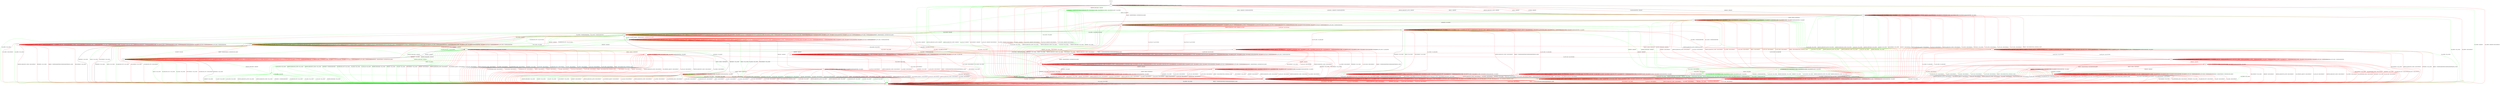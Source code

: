 digraph "" {
	graph ["Incoming time"=0.07241106033325195,
		"Outgoing time"=0.1316516399383545,
		Output="{'States': 36, 'Transitions': 837, 'Filename': '../results/ssh/OpenSSH-DropBear-yices-5.dot'}",
		Reference="{'States': 32, 'Transitions': 683, 'Filename': '../subjects/ssh/OpenSSH.dot'}",
		Solver=yices,
		Updated="{'States': 18, 'Transitions': 222, 'Filename': '../subjects/ssh/DropBear.dot'}",
		"f-measure"=0.15027624309392265,
		precision=0.3063063063063063,
		recall=0.09956076134699854
	];
	a -> a	[key=0,
		label="CH_CLOSE / CH_NONE"];
	a -> a	[key=1,
		label="CH_REQUEST_PTY / CH_NONE"];
	a -> a	[key=2,
		label="CH_EOF / CH_NONE"];
	a -> a	[key=3,
		label="CH_DATA / CH_NONE"];
	a -> a	[key=4,
		color=green,
		label="KEX30 / UNIMPLEMENTED"];
	a -> a	[key=5,
		color=red,
		label="CH_WINDOW_ADJUST / CH_NONE"];
	a -> a	[key=6,
		color=red,
		label="DEBUG / NO_RESP"];
	a -> a	[key=7,
		color=red,
		label="CH_EXTENDED_DATA / CH_NONE"];
	a -> a	[key=8,
		color=red,
		label="IGNORE / NO_RESP"];
	a -> a	[key=9,
		color=red,
		label="UNIMPLEMENTED / NO_RESP"];
	a -> h	[key=0,
		label="NEWKEYS / NO_RESP"];
	a -> j	[key=0,
		color=green,
		label="UA_PK_NOK / NO_CONN"];
	a -> j	[key=1,
		color=green,
		label="SERVICE_REQUEST_AUTH / NO_CONN"];
	a -> j	[key=2,
		color=green,
		label="SERVICE_REQUEST_CONN / NO_CONN"];
	a -> j	[key=3,
		color=green,
		label="UA_PK_OK / NO_CONN"];
	a -> j	[key=4,
		color=green,
		label="KEXINIT_PROCEED / NO_CONN"];
	a -> j	[key=5,
		color=green,
		label="KEXINIT / NO_CONN"];
	a -> j	[key=6,
		color=red,
		label="DISCONNECT / NO_CONN"];
	a -> j	[key=7,
		color=red,
		label="KEXINIT / DISCONNECT"];
	a -> j	[key=8,
		color=red,
		label="SERVICE_REQUEST_AUTH / DISCONNECT"];
	a -> j	[key=9,
		color=red,
		label="UA_PK_OK / DISCONNECT"];
	a -> j	[key=10,
		color=red,
		label="SERVICE_REQUEST_CONN / DISCONNECT"];
	a -> j	[key=11,
		color=red,
		label="UA_NONE / DISCONNECT"];
	a -> j	[key=12,
		color=red,
		label="UA_PK_NOK / DISCONNECT"];
	a -> j	[key=13,
		color=red,
		label="KEX30 / DISCONNECT"];
	a -> j	[key=14,
		color=red,
		label="UA_PW_OK / DISCONNECT"];
	a -> j	[key=15,
		color=red,
		label="UA_PW_NOK / DISCONNECT"];
	a -> j	[key=16,
		color=red,
		label="REKEY / DISCONNECT|NO_CONN|NO_CONN"];
	a -> l	[key=0,
		color=green,
		label="CH_OPEN / NO_CONN"];
	a -> l	[key=1,
		color=red,
		label="CH_OPEN / DISCONNECT"];
	b -> b	[key=0,
		label="CH_OPEN / CH_MAX"];
	b -> b	[key=1,
		label="CH_EOF / NO_RESP"];
	b -> b	[key=2,
		color=green,
		label="UA_PK_NOK / NO_RESP"];
	b -> b	[key=3,
		color=green,
		label="SERVICE_REQUEST_AUTH / SERVICE_ACCEPT"];
	b -> b	[key=4,
		color=green,
		label="SERVICE_REQUEST_CONN / SERVICE_ACCEPT"];
	b -> b	[key=5,
		color=green,
		label="UA_PK_OK / NO_RESP"];
	b -> b	[key=6,
		color=red,
		label="SERVICE_REQUEST_AUTH / UNIMPLEMENTED"];
	b -> b	[key=7,
		color=red,
		label="CH_WINDOW_ADJUST / NO_RESP"];
	b -> b	[key=8,
		color=red,
		label="DEBUG / NO_RESP"];
	b -> b	[key=9,
		color=red,
		label="UA_PK_OK / UNIMPLEMENTED"];
	b -> b	[key=10,
		color=red,
		label="SERVICE_REQUEST_CONN / UNIMPLEMENTED"];
	b -> b	[key=11,
		color=red,
		label="UA_NONE / UNIMPLEMENTED"];
	b -> b	[key=12,
		color=red,
		label="CH_EXTENDED_DATA / NO_RESP"];
	b -> b	[key=13,
		color=red,
		label="UA_PK_NOK / UNIMPLEMENTED"];
	b -> b	[key=14,
		color=red,
		label="KEX30 / UNIMPLEMENTED"];
	b -> b	[key=15,
		color=red,
		label="IGNORE / NO_RESP"];
	b -> b	[key=16,
		color=red,
		label="CH_DATA / NO_RESP"];
	b -> b	[key=17,
		color=red,
		label="UNIMPLEMENTED / NO_RESP"];
	b -> b	[key=18,
		color=red,
		label="UA_PW_OK / UNIMPLEMENTED"];
	b -> b	[key=19,
		color=red,
		label="UA_PW_NOK / UNIMPLEMENTED"];
	b -> e	[key=0,
		color=green,
		label="KEXINIT / KEXINIT"];
	b -> f	[key=0,
		color=red,
		label="CH_REQUEST_PTY / CH_SUCCESS"];
	b -> g	[key=0,
		color=green,
		label="CH_REQUEST_PTY / CH_SUCCESS"];
	b -> i	[key=0,
		color=green,
		label="CH_CLOSE / NO_RESP"];
	b -> l	[key=0,
		label="NEWKEYS / NO_CONN"];
	b -> l	[key=1,
		color=green,
		label="KEX30 / NO_CONN"];
	b -> l	[key=2,
		color=green,
		label="CH_DATA / NO_CONN"];
	b -> l	[key=3,
		color=red,
		label="DISCONNECT / NO_CONN"];
	b -> n	[key=0,
		color=red,
		label="REKEY / KEXINIT|KEX31+NEWKEYS|NO_RESP"];
	r	[color=green];
	b -> r	[key=0,
		color=green,
		label="KEXINIT_PROCEED / KEXINIT"];
	t	[color=red];
	b -> t	[key=0,
		color=red,
		label="CH_CLOSE / CH_CLOSE"];
	ff	[color=red];
	b -> ff	[key=0,
		color=red,
		label="KEXINIT / KEXINIT"];
	c -> c	[key=0,
		label="CH_CLOSE / CH_NONE"];
	c -> c	[key=1,
		label="CH_REQUEST_PTY / CH_NONE"];
	c -> c	[key=2,
		label="CH_EOF / CH_NONE"];
	c -> c	[key=3,
		label="CH_DATA / CH_NONE"];
	c -> c	[key=4,
		color=red,
		label="CH_WINDOW_ADJUST / CH_NONE"];
	c -> c	[key=5,
		color=red,
		label="CH_EXTENDED_DATA / CH_NONE"];
	c -> d	[key=0,
		label="KEXINIT / KEXINIT"];
	c -> d	[key=1,
		color=green,
		label="KEX30 / KEXINIT+UNIMPLEMENTED"];
	c -> d	[key=2,
		color=green,
		label="NEWKEYS / KEXINIT+UNIMPLEMENTED"];
	c -> d	[key=3,
		color=red,
		label="SERVICE_REQUEST_AUTH / KEXINIT"];
	c -> d	[key=4,
		color=red,
		label="DEBUG / KEXINIT"];
	c -> d	[key=5,
		color=red,
		label="SERVICE_REQUEST_CONN / KEXINIT"];
	c -> d	[key=6,
		color=red,
		label="KEX30 / KEXINIT"];
	c -> d	[key=7,
		color=red,
		label="IGNORE / KEXINIT"];
	c -> d	[key=8,
		color=red,
		label="UNIMPLEMENTED / KEXINIT"];
	c -> h	[key=0,
		color=red,
		label="REKEY / KEXINIT|KEX31+NEWKEYS|NO_RESP"];
	c -> j	[key=0,
		color=green,
		label="UA_PK_NOK / KEXINIT"];
	c -> j	[key=1,
		color=green,
		label="SERVICE_REQUEST_AUTH / KEXINIT"];
	c -> j	[key=2,
		color=green,
		label="SERVICE_REQUEST_CONN / KEXINIT"];
	c -> j	[key=3,
		color=green,
		label="UA_PK_OK / KEXINIT"];
	c -> j	[key=4,
		color=red,
		label="DISCONNECT / KEXINIT"];
	c -> j	[key=5,
		color=red,
		label="UA_PK_OK / KEXINIT+DISCONNECT"];
	c -> j	[key=6,
		color=red,
		label="UA_NONE / KEXINIT+DISCONNECT"];
	c -> j	[key=7,
		color=red,
		label="NEWKEYS / KEXINIT"];
	c -> j	[key=8,
		color=red,
		label="UA_PK_NOK / KEXINIT+DISCONNECT"];
	c -> j	[key=9,
		color=red,
		label="UA_PW_OK / KEXINIT+DISCONNECT"];
	c -> j	[key=10,
		color=red,
		label="UA_PW_NOK / KEXINIT+DISCONNECT"];
	c -> l	[key=0,
		color=green,
		label="CH_OPEN / KEXINIT"];
	c -> l	[key=1,
		color=red,
		label="CH_OPEN / KEXINIT+DISCONNECT"];
	o	[color=green];
	c -> o	[key=0,
		color=green,
		label="KEXINIT_PROCEED / KEXINIT"];
	d -> a	[key=0,
		label="KEX30 / KEX31+NEWKEYS"];
	d -> d	[key=0,
		label="CH_CLOSE / CH_NONE"];
	d -> d	[key=1,
		label="CH_REQUEST_PTY / CH_NONE"];
	d -> d	[key=2,
		label="CH_EOF / CH_NONE"];
	d -> d	[key=3,
		label="CH_DATA / CH_NONE"];
	d -> d	[key=4,
		color=green,
		label="NEWKEYS / UNIMPLEMENTED"];
	d -> d	[key=5,
		color=red,
		label="CH_WINDOW_ADJUST / CH_NONE"];
	d -> d	[key=6,
		color=red,
		label="DEBUG / NO_RESP"];
	d -> d	[key=7,
		color=red,
		label="CH_EXTENDED_DATA / CH_NONE"];
	d -> d	[key=8,
		color=red,
		label="IGNORE / NO_RESP"];
	d -> d	[key=9,
		color=red,
		label="UNIMPLEMENTED / NO_RESP"];
	d -> j	[key=0,
		color=green,
		label="UA_PK_NOK / NO_CONN"];
	d -> j	[key=1,
		color=green,
		label="SERVICE_REQUEST_AUTH / NO_CONN"];
	d -> j	[key=2,
		color=green,
		label="SERVICE_REQUEST_CONN / NO_CONN"];
	d -> j	[key=3,
		color=green,
		label="UA_PK_OK / NO_CONN"];
	d -> j	[key=4,
		color=green,
		label="KEXINIT_PROCEED / NO_CONN"];
	d -> j	[key=5,
		color=green,
		label="KEXINIT / NO_CONN"];
	d -> j	[key=6,
		color=red,
		label="DISCONNECT / NO_CONN"];
	d -> j	[key=7,
		color=red,
		label="KEXINIT / DISCONNECT"];
	d -> j	[key=8,
		color=red,
		label="SERVICE_REQUEST_AUTH / DISCONNECT"];
	d -> j	[key=9,
		color=red,
		label="UA_PK_OK / DISCONNECT"];
	d -> j	[key=10,
		color=red,
		label="SERVICE_REQUEST_CONN / DISCONNECT"];
	d -> j	[key=11,
		color=red,
		label="UA_NONE / DISCONNECT"];
	d -> j	[key=12,
		color=red,
		label="NEWKEYS / NO_CONN"];
	d -> j	[key=13,
		color=red,
		label="UA_PK_NOK / DISCONNECT"];
	d -> j	[key=14,
		color=red,
		label="UA_PW_OK / DISCONNECT"];
	d -> j	[key=15,
		color=red,
		label="UA_PW_NOK / DISCONNECT"];
	d -> j	[key=16,
		color=red,
		label="REKEY / DISCONNECT|NO_CONN|NO_CONN"];
	d -> l	[key=0,
		color=green,
		label="CH_OPEN / NO_CONN"];
	d -> l	[key=1,
		color=red,
		label="CH_OPEN / DISCONNECT"];
	e -> e	[key=0,
		label="CH_OPEN / CH_MAX"];
	e -> e	[key=1,
		color=red,
		label="DEBUG / NO_RESP"];
	e -> e	[key=2,
		color=red,
		label="IGNORE / NO_RESP"];
	e -> e	[key=3,
		color=red,
		label="UNIMPLEMENTED / NO_RESP"];
	e -> j	[key=0,
		color=green,
		label="CH_CLOSE / NO_CONN"];
	e -> j	[key=1,
		color=red,
		label="CH_CLOSE / DISCONNECT"];
	e -> k	[key=0,
		color=green,
		label="KEX30 / KEX31+NEWKEYS"];
	e -> l	[key=0,
		color=green,
		label="UA_PK_NOK / NO_CONN"];
	e -> l	[key=1,
		color=green,
		label="SERVICE_REQUEST_AUTH / NO_CONN"];
	e -> l	[key=2,
		color=green,
		label="SERVICE_REQUEST_CONN / NO_CONN"];
	e -> l	[key=3,
		color=green,
		label="NEWKEYS / UNIMPLEMENTED"];
	e -> l	[key=4,
		color=green,
		label="CH_REQUEST_PTY / NO_CONN"];
	e -> l	[key=5,
		color=green,
		label="CH_DATA / NO_CONN"];
	e -> l	[key=6,
		color=green,
		label="UA_PK_OK / NO_CONN"];
	e -> l	[key=7,
		color=green,
		label="KEXINIT_PROCEED / NO_CONN"];
	e -> l	[key=8,
		color=green,
		label="KEXINIT / NO_CONN"];
	e -> l	[key=9,
		color=green,
		label="CH_EOF / NO_CONN"];
	e -> l	[key=10,
		color=red,
		label="DISCONNECT / NO_CONN"];
	e -> l	[key=11,
		color=red,
		label="KEXINIT / DISCONNECT"];
	e -> l	[key=12,
		color=red,
		label="SERVICE_REQUEST_AUTH / DISCONNECT"];
	e -> l	[key=13,
		color=red,
		label="CH_WINDOW_ADJUST / DISCONNECT"];
	e -> l	[key=14,
		color=red,
		label="UA_PK_OK / DISCONNECT"];
	e -> l	[key=15,
		color=red,
		label="SERVICE_REQUEST_CONN / DISCONNECT"];
	e -> l	[key=16,
		color=red,
		label="UA_NONE / DISCONNECT"];
	e -> l	[key=17,
		color=red,
		label="CH_EXTENDED_DATA / DISCONNECT"];
	e -> l	[key=18,
		color=red,
		label="NEWKEYS / NO_CONN"];
	e -> l	[key=19,
		color=red,
		label="UA_PK_NOK / DISCONNECT"];
	e -> l	[key=20,
		color=red,
		label="CH_REQUEST_PTY / DISCONNECT"];
	e -> l	[key=21,
		color=red,
		label="CH_EOF / DISCONNECT"];
	e -> l	[key=22,
		color=red,
		label="CH_DATA / DISCONNECT"];
	e -> l	[key=23,
		color=red,
		label="UA_PW_OK / DISCONNECT"];
	e -> l	[key=24,
		color=red,
		label="UA_PW_NOK / DISCONNECT"];
	e -> l	[key=25,
		color=red,
		label="REKEY / DISCONNECT|NO_CONN|NO_CONN"];
	jj	[color=red];
	e -> jj	[key=0,
		color=red,
		label="KEX30 / KEX31+NEWKEYS"];
	f -> e	[key=0,
		label="KEXINIT / KEXINIT"];
	f -> f	[key=0,
		label="CH_OPEN / CH_MAX"];
	f -> f	[key=1,
		label="CH_DATA / NO_RESP"];
	f -> f	[key=2,
		color=green,
		label="UA_PK_NOK / NO_RESP"];
	f -> f	[key=3,
		color=green,
		label="SERVICE_REQUEST_AUTH / SERVICE_ACCEPT"];
	f -> f	[key=4,
		color=green,
		label="SERVICE_REQUEST_CONN / SERVICE_ACCEPT"];
	f -> f	[key=5,
		color=green,
		label="UA_PK_OK / NO_RESP"];
	f -> f	[key=6,
		color=red,
		label="SERVICE_REQUEST_AUTH / UNIMPLEMENTED"];
	f -> f	[key=7,
		color=red,
		label="CH_WINDOW_ADJUST / NO_RESP"];
	f -> f	[key=8,
		color=red,
		label="DEBUG / NO_RESP"];
	f -> f	[key=9,
		color=red,
		label="UA_PK_OK / UNIMPLEMENTED"];
	f -> f	[key=10,
		color=red,
		label="SERVICE_REQUEST_CONN / UNIMPLEMENTED"];
	f -> f	[key=11,
		color=red,
		label="UA_NONE / UNIMPLEMENTED"];
	f -> f	[key=12,
		color=red,
		label="CH_EXTENDED_DATA / NO_RESP"];
	f -> f	[key=13,
		color=red,
		label="UA_PK_NOK / UNIMPLEMENTED"];
	f -> f	[key=14,
		color=red,
		label="KEX30 / UNIMPLEMENTED"];
	f -> f	[key=15,
		color=red,
		label="IGNORE / NO_RESP"];
	f -> f	[key=16,
		color=red,
		label="CH_EOF / NO_RESP"];
	f -> f	[key=17,
		color=red,
		label="UNIMPLEMENTED / NO_RESP"];
	f -> f	[key=18,
		color=red,
		label="UA_PW_OK / UNIMPLEMENTED"];
	f -> f	[key=19,
		color=red,
		label="UA_PW_NOK / UNIMPLEMENTED"];
	f -> g	[key=0,
		color=green,
		label="CH_EOF / CH_EOF"];
	f -> g	[key=1,
		color=red,
		label="REKEY / KEXINIT|KEX31+NEWKEYS|NO_RESP"];
	f -> i	[key=0,
		color=green,
		label="CH_CLOSE / CH_EOF"];
	f -> l	[key=0,
		label="NEWKEYS / NO_CONN"];
	f -> l	[key=1,
		color=green,
		label="KEX30 / NO_CONN"];
	f -> l	[key=2,
		color=green,
		label="CH_REQUEST_PTY / NO_CONN"];
	f -> l	[key=3,
		color=red,
		label="DISCONNECT / NO_CONN"];
	f -> l	[key=4,
		color=red,
		label="CH_REQUEST_PTY / DISCONNECT"];
	f -> r	[key=0,
		color=green,
		label="KEXINIT_PROCEED / KEXINIT"];
	f -> t	[key=0,
		color=red,
		label="CH_CLOSE / CH_CLOSE"];
	g -> e	[key=0,
		label="KEXINIT / KEXINIT"];
	g -> g	[key=0,
		label="CH_OPEN / CH_MAX"];
	g -> g	[key=1,
		label="CH_EOF / NO_RESP"];
	g -> g	[key=2,
		color=green,
		label="UA_PK_NOK / NO_RESP"];
	g -> g	[key=3,
		color=green,
		label="SERVICE_REQUEST_AUTH / SERVICE_ACCEPT"];
	g -> g	[key=4,
		color=green,
		label="SERVICE_REQUEST_CONN / SERVICE_ACCEPT"];
	g -> g	[key=5,
		color=green,
		label="UA_PK_OK / NO_RESP"];
	g -> g	[key=6,
		color=red,
		label="SERVICE_REQUEST_AUTH / NO_RESP"];
	g -> g	[key=7,
		color=red,
		label="CH_WINDOW_ADJUST / NO_RESP"];
	g -> g	[key=8,
		color=red,
		label="DEBUG / NO_RESP"];
	g -> g	[key=9,
		color=red,
		label="UA_PK_OK / UNIMPLEMENTED"];
	g -> g	[key=10,
		color=red,
		label="SERVICE_REQUEST_CONN / NO_RESP"];
	g -> g	[key=11,
		color=red,
		label="UA_NONE / UNIMPLEMENTED"];
	g -> g	[key=12,
		color=red,
		label="CH_EXTENDED_DATA / NO_RESP"];
	g -> g	[key=13,
		color=red,
		label="UA_PK_NOK / UNIMPLEMENTED"];
	g -> g	[key=14,
		color=red,
		label="KEX30 / NO_RESP"];
	g -> g	[key=15,
		color=red,
		label="IGNORE / NO_RESP"];
	g -> g	[key=16,
		color=red,
		label="CH_DATA / NO_RESP"];
	g -> g	[key=17,
		color=red,
		label="UNIMPLEMENTED / NO_RESP"];
	g -> g	[key=18,
		color=red,
		label="UA_PW_OK / UNIMPLEMENTED"];
	g -> g	[key=19,
		color=red,
		label="UA_PW_NOK / UNIMPLEMENTED"];
	g -> g	[key=20,
		color=red,
		label="REKEY / KEXINIT|KEX31+NEWKEYS|NO_RESP"];
	g -> i	[key=0,
		color=green,
		label="CH_CLOSE / NO_RESP"];
	g -> l	[key=0,
		label="NEWKEYS / NO_CONN"];
	g -> l	[key=1,
		color=green,
		label="KEX30 / NO_CONN"];
	g -> l	[key=2,
		color=green,
		label="CH_REQUEST_PTY / NO_CONN"];
	g -> l	[key=3,
		color=green,
		label="CH_DATA / NO_CONN"];
	g -> l	[key=4,
		color=red,
		label="DISCONNECT / NO_CONN"];
	g -> l	[key=5,
		color=red,
		label="CH_REQUEST_PTY / DISCONNECT"];
	g -> r	[key=0,
		color=green,
		label="KEXINIT_PROCEED / KEXINIT"];
	z	[color=red];
	g -> z	[key=0,
		color=red,
		label="CH_CLOSE / CH_CLOSE"];
	h -> h	[key=0,
		label="CH_CLOSE / CH_NONE"];
	h -> h	[key=1,
		label="CH_REQUEST_PTY / CH_NONE"];
	h -> h	[key=2,
		label="CH_EOF / CH_NONE"];
	h -> h	[key=3,
		label="CH_DATA / CH_NONE"];
	h -> h	[key=4,
		color=green,
		label="UA_PK_NOK / UA_FAILURE"];
	h -> h	[key=5,
		color=green,
		label="SERVICE_REQUEST_AUTH / SERVICE_ACCEPT"];
	h -> h	[key=6,
		color=red,
		label="KEXINIT / UNIMPLEMENTED"];
	h -> h	[key=7,
		color=red,
		label="CH_WINDOW_ADJUST / CH_NONE"];
	h -> h	[key=8,
		color=red,
		label="DEBUG / NO_RESP"];
	h -> h	[key=9,
		color=red,
		label="UA_PK_OK / UNIMPLEMENTED"];
	h -> h	[key=10,
		color=red,
		label="UA_NONE / UNIMPLEMENTED"];
	h -> h	[key=11,
		color=red,
		label="CH_EXTENDED_DATA / CH_NONE"];
	h -> h	[key=12,
		color=red,
		label="UA_PK_NOK / UNIMPLEMENTED"];
	h -> h	[key=13,
		color=red,
		label="KEX30 / UNIMPLEMENTED"];
	h -> h	[key=14,
		color=red,
		label="IGNORE / NO_RESP"];
	h -> h	[key=15,
		color=red,
		label="UNIMPLEMENTED / NO_RESP"];
	h -> h	[key=16,
		color=red,
		label="UA_PW_OK / UNIMPLEMENTED"];
	h -> h	[key=17,
		color=red,
		label="UA_PW_NOK / UNIMPLEMENTED"];
	h -> i	[key=0,
		color=green,
		label="UA_PK_OK / UA_SUCCESS"];
	h -> i	[key=1,
		color=red,
		label="SERVICE_REQUEST_AUTH / SERVICE_ACCEPT"];
	h -> j	[key=0,
		label="NEWKEYS / NO_CONN"];
	h -> j	[key=1,
		color=green,
		label="KEX30 / NO_CONN"];
	h -> j	[key=2,
		color=green,
		label="SERVICE_REQUEST_CONN / NO_CONN"];
	h -> j	[key=3,
		color=red,
		label="DISCONNECT / NO_CONN"];
	h -> j	[key=4,
		color=red,
		label="SERVICE_REQUEST_CONN / DISCONNECT"];
	h -> j	[key=5,
		color=red,
		label="REKEY / UNIMPLEMENTED|UNIMPLEMENTED|NO_CONN"];
	h -> l	[key=0,
		color=green,
		label="CH_OPEN / NO_CONN"];
	p	[color=green];
	h -> p	[key=0,
		color=green,
		label="KEXINIT_PROCEED / KEXINIT"];
	q	[color=green];
	h -> q	[key=0,
		color=green,
		label="KEXINIT / KEXINIT"];
	s	[color=red];
	h -> s	[key=0,
		color=red,
		label="CH_OPEN / UNIMPLEMENTED"];
	i -> i	[key=0,
		label="SERVICE_REQUEST_AUTH / SERVICE_ACCEPT"];
	i -> i	[key=1,
		label="CH_CLOSE / CH_NONE"];
	i -> i	[key=2,
		label="CH_REQUEST_PTY / CH_NONE"];
	i -> i	[key=3,
		label="CH_EOF / CH_NONE"];
	i -> i	[key=4,
		label="CH_DATA / CH_NONE"];
	i -> i	[key=5,
		color=green,
		label="UA_PK_NOK / NO_RESP"];
	i -> i	[key=6,
		color=green,
		label="SERVICE_REQUEST_CONN / SERVICE_ACCEPT"];
	i -> i	[key=7,
		color=green,
		label="UA_PK_OK / NO_RESP"];
	i -> i	[key=8,
		color=red,
		label="KEXINIT / UNIMPLEMENTED"];
	i -> i	[key=9,
		color=red,
		label="CH_WINDOW_ADJUST / CH_NONE"];
	i -> i	[key=10,
		color=red,
		label="DEBUG / NO_RESP"];
	i -> i	[key=11,
		color=red,
		label="CH_EXTENDED_DATA / CH_NONE"];
	i -> i	[key=12,
		color=red,
		label="KEX30 / UNIMPLEMENTED"];
	i -> i	[key=13,
		color=red,
		label="IGNORE / NO_RESP"];
	i -> i	[key=14,
		color=red,
		label="UNIMPLEMENTED / NO_RESP"];
	i -> j	[key=0,
		label="NEWKEYS / NO_CONN"];
	i -> j	[key=1,
		color=green,
		label="KEX30 / NO_CONN"];
	i -> j	[key=2,
		color=red,
		label="DISCONNECT / NO_CONN"];
	i -> j	[key=3,
		color=red,
		label="SERVICE_REQUEST_CONN / DISCONNECT"];
	i -> j	[key=4,
		color=red,
		label="REKEY / UNIMPLEMENTED|UNIMPLEMENTED|NO_CONN"];
	i -> n	[key=0,
		color=green,
		label="CH_OPEN / CH_OPEN_SUCCESS"];
	i -> p	[key=0,
		color=green,
		label="KEXINIT_PROCEED / KEXINIT"];
	i -> q	[key=0,
		color=green,
		label="KEXINIT / KEXINIT"];
	i -> t	[key=0,
		color=red,
		label="UA_PK_OK / UA_SUCCESS"];
	i -> t	[key=1,
		color=red,
		label="UA_PW_OK / UA_SUCCESS"];
	u	[color=red];
	i -> u	[key=0,
		color=red,
		label="UA_PW_NOK / UA_FAILURE"];
	v	[color=red];
	i -> v	[key=0,
		color=red,
		label="UA_NONE / UA_FAILURE"];
	w	[color=red];
	i -> w	[key=0,
		color=red,
		label="UA_PK_NOK / UA_FAILURE"];
	x	[color=red];
	i -> x	[key=0,
		color=red,
		label="CH_OPEN / UNIMPLEMENTED"];
	j -> j	[key=0,
		label="KEXINIT / NO_CONN"];
	j -> j	[key=1,
		label="SERVICE_REQUEST_AUTH / NO_CONN"];
	j -> j	[key=2,
		label="UA_PK_OK / NO_CONN"];
	j -> j	[key=3,
		label="SERVICE_REQUEST_CONN / NO_CONN"];
	j -> j	[key=4,
		label="NEWKEYS / NO_CONN"];
	j -> j	[key=5,
		label="UA_PK_NOK / NO_CONN"];
	j -> j	[key=6,
		label="CH_CLOSE / CH_NONE"];
	j -> j	[key=7,
		label="CH_REQUEST_PTY / CH_NONE"];
	j -> j	[key=8,
		label="KEX30 / NO_CONN"];
	j -> j	[key=9,
		label="CH_EOF / CH_NONE"];
	j -> j	[key=10,
		label="CH_DATA / CH_NONE"];
	j -> j	[key=11,
		color=green,
		label="KEXINIT_PROCEED / NO_CONN"];
	j -> j	[key=12,
		color=red,
		label="DISCONNECT / NO_CONN"];
	j -> j	[key=13,
		color=red,
		label="CH_WINDOW_ADJUST / CH_NONE"];
	j -> j	[key=14,
		color=red,
		label="DEBUG / NO_CONN"];
	j -> j	[key=15,
		color=red,
		label="UA_NONE / NO_CONN"];
	j -> j	[key=16,
		color=red,
		label="CH_EXTENDED_DATA / CH_NONE"];
	j -> j	[key=17,
		color=red,
		label="IGNORE / NO_CONN"];
	j -> j	[key=18,
		color=red,
		label="UNIMPLEMENTED / NO_CONN"];
	j -> j	[key=19,
		color=red,
		label="UA_PW_OK / NO_CONN"];
	j -> j	[key=20,
		color=red,
		label="UA_PW_NOK / NO_CONN"];
	j -> j	[key=21,
		color=red,
		label="REKEY / NO_CONN|NO_CONN|NO_CONN"];
	j -> l	[key=0,
		label="CH_OPEN / NO_CONN"];
	k -> j	[key=0,
		color=green,
		label="CH_CLOSE / NO_CONN"];
	k -> j	[key=1,
		color=red,
		label="CH_CLOSE / DISCONNECT"];
	k -> k	[key=0,
		label="CH_OPEN / CH_MAX"];
	k -> k	[key=1,
		color=green,
		label="KEX30 / UNIMPLEMENTED"];
	k -> k	[key=2,
		color=red,
		label="DEBUG / NO_RESP"];
	k -> k	[key=3,
		color=red,
		label="IGNORE / NO_RESP"];
	k -> k	[key=4,
		color=red,
		label="UNIMPLEMENTED / NO_RESP"];
	k -> l	[key=0,
		color=green,
		label="UA_PK_NOK / NO_CONN"];
	k -> l	[key=1,
		color=green,
		label="SERVICE_REQUEST_AUTH / NO_CONN"];
	k -> l	[key=2,
		color=green,
		label="SERVICE_REQUEST_CONN / NO_CONN"];
	k -> l	[key=3,
		color=green,
		label="CH_REQUEST_PTY / NO_CONN"];
	k -> l	[key=4,
		color=green,
		label="CH_DATA / NO_CONN"];
	k -> l	[key=5,
		color=green,
		label="UA_PK_OK / NO_CONN"];
	k -> l	[key=6,
		color=green,
		label="KEXINIT_PROCEED / NO_CONN"];
	k -> l	[key=7,
		color=green,
		label="KEXINIT / NO_CONN"];
	k -> l	[key=8,
		color=green,
		label="CH_EOF / NO_CONN"];
	k -> l	[key=9,
		color=red,
		label="DISCONNECT / NO_CONN"];
	k -> l	[key=10,
		color=red,
		label="KEXINIT / DISCONNECT"];
	k -> l	[key=11,
		color=red,
		label="SERVICE_REQUEST_AUTH / DISCONNECT"];
	k -> l	[key=12,
		color=red,
		label="CH_WINDOW_ADJUST / DISCONNECT"];
	k -> l	[key=13,
		color=red,
		label="UA_PK_OK / DISCONNECT"];
	k -> l	[key=14,
		color=red,
		label="SERVICE_REQUEST_CONN / DISCONNECT"];
	k -> l	[key=15,
		color=red,
		label="UA_NONE / DISCONNECT"];
	k -> l	[key=16,
		color=red,
		label="CH_EXTENDED_DATA / DISCONNECT"];
	k -> l	[key=17,
		color=red,
		label="UA_PK_NOK / DISCONNECT"];
	k -> l	[key=18,
		color=red,
		label="CH_REQUEST_PTY / DISCONNECT"];
	k -> l	[key=19,
		color=red,
		label="KEX30 / DISCONNECT"];
	k -> l	[key=20,
		color=red,
		label="CH_EOF / DISCONNECT"];
	k -> l	[key=21,
		color=red,
		label="CH_DATA / DISCONNECT"];
	k -> l	[key=22,
		color=red,
		label="UA_PW_OK / DISCONNECT"];
	k -> l	[key=23,
		color=red,
		label="UA_PW_NOK / DISCONNECT"];
	k -> l	[key=24,
		color=red,
		label="REKEY / DISCONNECT|NO_CONN|NO_CONN"];
	k -> n	[key=0,
		label="NEWKEYS / NO_RESP"];
	l -> j	[key=0,
		label="CH_CLOSE / NO_CONN"];
	l -> l	[key=0,
		label="KEXINIT / NO_CONN"];
	l -> l	[key=1,
		label="SERVICE_REQUEST_AUTH / NO_CONN"];
	l -> l	[key=2,
		label="UA_PK_OK / NO_CONN"];
	l -> l	[key=3,
		label="SERVICE_REQUEST_CONN / NO_CONN"];
	l -> l	[key=4,
		label="NEWKEYS / NO_CONN"];
	l -> l	[key=5,
		label="UA_PK_NOK / NO_CONN"];
	l -> l	[key=6,
		label="CH_OPEN / CH_MAX"];
	l -> l	[key=7,
		label="CH_REQUEST_PTY / NO_CONN"];
	l -> l	[key=8,
		label="KEX30 / NO_CONN"];
	l -> l	[key=9,
		label="CH_EOF / NO_CONN"];
	l -> l	[key=10,
		label="CH_DATA / NO_CONN"];
	l -> l	[key=11,
		color=green,
		label="KEXINIT_PROCEED / NO_CONN"];
	l -> l	[key=12,
		color=red,
		label="DISCONNECT / NO_CONN"];
	l -> l	[key=13,
		color=red,
		label="CH_WINDOW_ADJUST / NO_CONN"];
	l -> l	[key=14,
		color=red,
		label="DEBUG / NO_CONN"];
	l -> l	[key=15,
		color=red,
		label="UA_NONE / NO_CONN"];
	l -> l	[key=16,
		color=red,
		label="CH_EXTENDED_DATA / NO_CONN"];
	l -> l	[key=17,
		color=red,
		label="IGNORE / NO_CONN"];
	l -> l	[key=18,
		color=red,
		label="UNIMPLEMENTED / NO_CONN"];
	l -> l	[key=19,
		color=red,
		label="UA_PW_OK / NO_CONN"];
	l -> l	[key=20,
		color=red,
		label="UA_PW_NOK / NO_CONN"];
	l -> l	[key=21,
		color=red,
		label="REKEY / NO_CONN|NO_CONN|NO_CONN"];
	m -> c	[key=0];
	n -> b	[key=0,
		color=green,
		label="CH_EOF / CH_EOF"];
	n -> e	[key=0,
		color=green,
		label="KEXINIT / KEXINIT"];
	n -> f	[key=0,
		color=green,
		label="CH_REQUEST_PTY / CH_SUCCESS"];
	n -> g	[key=0,
		color=red,
		label="CH_REQUEST_PTY / CH_SUCCESS"];
	n -> i	[key=0,
		color=green,
		label="CH_CLOSE / CH_EOF"];
	n -> l	[key=0,
		label="NEWKEYS / NO_CONN"];
	n -> l	[key=1,
		color=green,
		label="KEX30 / NO_CONN"];
	n -> l	[key=2,
		color=red,
		label="DISCONNECT / NO_CONN"];
	n -> n	[key=0,
		label="CH_OPEN / CH_MAX"];
	n -> n	[key=1,
		label="CH_DATA / NO_RESP"];
	n -> n	[key=2,
		color=green,
		label="UA_PK_NOK / NO_RESP"];
	n -> n	[key=3,
		color=green,
		label="SERVICE_REQUEST_AUTH / SERVICE_ACCEPT"];
	n -> n	[key=4,
		color=green,
		label="SERVICE_REQUEST_CONN / SERVICE_ACCEPT"];
	n -> n	[key=5,
		color=green,
		label="UA_PK_OK / NO_RESP"];
	n -> n	[key=6,
		color=red,
		label="SERVICE_REQUEST_AUTH / NO_RESP"];
	n -> n	[key=7,
		color=red,
		label="CH_WINDOW_ADJUST / NO_RESP"];
	n -> n	[key=8,
		color=red,
		label="DEBUG / NO_RESP"];
	n -> n	[key=9,
		color=red,
		label="UA_PK_OK / UNIMPLEMENTED"];
	n -> n	[key=10,
		color=red,
		label="SERVICE_REQUEST_CONN / NO_RESP"];
	n -> n	[key=11,
		color=red,
		label="UA_NONE / UNIMPLEMENTED"];
	n -> n	[key=12,
		color=red,
		label="CH_EXTENDED_DATA / NO_RESP"];
	n -> n	[key=13,
		color=red,
		label="UA_PK_NOK / UNIMPLEMENTED"];
	n -> n	[key=14,
		color=red,
		label="KEX30 / NO_RESP"];
	n -> n	[key=15,
		color=red,
		label="IGNORE / NO_RESP"];
	n -> n	[key=16,
		color=red,
		label="CH_EOF / NO_RESP"];
	n -> n	[key=17,
		color=red,
		label="UNIMPLEMENTED / NO_RESP"];
	n -> n	[key=18,
		color=red,
		label="UA_PW_OK / UNIMPLEMENTED"];
	n -> n	[key=19,
		color=red,
		label="UA_PW_NOK / UNIMPLEMENTED"];
	n -> n	[key=20,
		color=red,
		label="REKEY / KEXINIT|KEX31+NEWKEYS|NO_RESP"];
	n -> r	[key=0,
		color=green,
		label="KEXINIT_PROCEED / KEXINIT"];
	n -> z	[key=0,
		color=red,
		label="CH_CLOSE / CH_CLOSE"];
	n -> ff	[key=0,
		color=red,
		label="KEXINIT / KEXINIT"];
	o -> d	[key=0,
		color=green,
		label="KEX30 / NO_RESP"];
	o -> j	[key=0,
		color=green,
		label="UA_PK_NOK / NO_CONN"];
	o -> j	[key=1,
		color=green,
		label="SERVICE_REQUEST_AUTH / NO_CONN"];
	o -> j	[key=2,
		color=green,
		label="SERVICE_REQUEST_CONN / NO_CONN"];
	o -> j	[key=3,
		color=green,
		label="UA_PK_OK / NO_CONN"];
	o -> j	[key=4,
		color=green,
		label="KEXINIT_PROCEED / NO_CONN"];
	o -> j	[key=5,
		color=green,
		label="KEXINIT / NO_CONN"];
	o -> l	[key=0,
		color=green,
		label="CH_OPEN / NO_CONN"];
	o -> o	[key=0,
		color=green,
		label="NEWKEYS / UNIMPLEMENTED"];
	o -> o	[key=1,
		color=green,
		label="CH_REQUEST_PTY / CH_NONE"];
	o -> o	[key=2,
		color=green,
		label="CH_DATA / CH_NONE"];
	o -> o	[key=3,
		color=green,
		label="CH_CLOSE / CH_NONE"];
	o -> o	[key=4,
		color=green,
		label="CH_EOF / CH_NONE"];
	p -> j	[key=0,
		color=green,
		label="UA_PK_NOK / NO_CONN"];
	p -> j	[key=1,
		color=green,
		label="SERVICE_REQUEST_AUTH / NO_CONN"];
	p -> j	[key=2,
		color=green,
		label="SERVICE_REQUEST_CONN / NO_CONN"];
	p -> j	[key=3,
		color=green,
		label="NEWKEYS / UNIMPLEMENTED"];
	p -> j	[key=4,
		color=green,
		label="UA_PK_OK / NO_CONN"];
	p -> j	[key=5,
		color=green,
		label="KEXINIT_PROCEED / NO_CONN"];
	p -> j	[key=6,
		color=green,
		label="KEXINIT / NO_CONN"];
	p -> l	[key=0,
		color=green,
		label="CH_OPEN / NO_CONN"];
	p -> p	[key=0,
		color=green,
		label="CH_REQUEST_PTY / CH_NONE"];
	p -> p	[key=1,
		color=green,
		label="CH_DATA / CH_NONE"];
	p -> p	[key=2,
		color=green,
		label="CH_CLOSE / CH_NONE"];
	p -> p	[key=3,
		color=green,
		label="CH_EOF / CH_NONE"];
	p -> q	[key=0,
		color=green,
		label="KEX30 / NO_RESP"];
	q -> a	[key=0,
		color=green,
		label="KEX30 / KEX31+NEWKEYS"];
	q -> j	[key=0,
		color=green,
		label="UA_PK_NOK / NO_CONN"];
	q -> j	[key=1,
		color=green,
		label="SERVICE_REQUEST_AUTH / NO_CONN"];
	q -> j	[key=2,
		color=green,
		label="SERVICE_REQUEST_CONN / NO_CONN"];
	q -> j	[key=3,
		color=green,
		label="NEWKEYS / UNIMPLEMENTED"];
	q -> j	[key=4,
		color=green,
		label="UA_PK_OK / NO_CONN"];
	q -> j	[key=5,
		color=green,
		label="KEXINIT_PROCEED / NO_CONN"];
	q -> j	[key=6,
		color=green,
		label="KEXINIT / NO_CONN"];
	q -> l	[key=0,
		color=green,
		label="CH_OPEN / NO_CONN"];
	q -> q	[key=0,
		color=green,
		label="CH_REQUEST_PTY / CH_NONE"];
	q -> q	[key=1,
		color=green,
		label="CH_DATA / CH_NONE"];
	q -> q	[key=2,
		color=green,
		label="CH_CLOSE / CH_NONE"];
	q -> q	[key=3,
		color=green,
		label="CH_EOF / CH_NONE"];
	r -> e	[key=0,
		color=green,
		label="KEX30 / NO_RESP"];
	r -> j	[key=0,
		color=green,
		label="CH_CLOSE / NO_CONN"];
	r -> l	[key=0,
		color=green,
		label="UA_PK_NOK / NO_CONN"];
	r -> l	[key=1,
		color=green,
		label="SERVICE_REQUEST_AUTH / NO_CONN"];
	r -> l	[key=2,
		color=green,
		label="SERVICE_REQUEST_CONN / NO_CONN"];
	r -> l	[key=3,
		color=green,
		label="NEWKEYS / UNIMPLEMENTED"];
	r -> l	[key=4,
		color=green,
		label="CH_REQUEST_PTY / NO_CONN"];
	r -> l	[key=5,
		color=green,
		label="CH_DATA / NO_CONN"];
	r -> l	[key=6,
		color=green,
		label="UA_PK_OK / NO_CONN"];
	r -> l	[key=7,
		color=green,
		label="KEXINIT_PROCEED / NO_CONN"];
	r -> l	[key=8,
		color=green,
		label="KEXINIT / NO_CONN"];
	r -> l	[key=9,
		color=green,
		label="CH_EOF / NO_CONN"];
	r -> r	[key=0,
		color=green,
		label="CH_OPEN / CH_MAX"];
	s -> h	[key=0,
		color=red,
		label="CH_CLOSE / UNIMPLEMENTED"];
	s -> l	[key=0,
		color=red,
		label="DISCONNECT / NO_CONN"];
	s -> l	[key=1,
		color=red,
		label="SERVICE_REQUEST_CONN / DISCONNECT"];
	s -> l	[key=2,
		color=red,
		label="NEWKEYS / NO_CONN"];
	s -> l	[key=3,
		color=red,
		label="REKEY / UNIMPLEMENTED|UNIMPLEMENTED|NO_CONN"];
	s -> s	[key=0,
		color=red,
		label="KEXINIT / UNIMPLEMENTED"];
	s -> s	[key=1,
		color=red,
		label="CH_WINDOW_ADJUST / UNIMPLEMENTED"];
	s -> s	[key=2,
		color=red,
		label="DEBUG / NO_RESP"];
	s -> s	[key=3,
		color=red,
		label="UA_PK_OK / UNIMPLEMENTED"];
	s -> s	[key=4,
		color=red,
		label="UA_NONE / UNIMPLEMENTED"];
	s -> s	[key=5,
		color=red,
		label="CH_EXTENDED_DATA / UNIMPLEMENTED"];
	s -> s	[key=6,
		color=red,
		label="UA_PK_NOK / UNIMPLEMENTED"];
	s -> s	[key=7,
		color=red,
		label="CH_OPEN / CH_MAX"];
	s -> s	[key=8,
		color=red,
		label="CH_REQUEST_PTY / UNIMPLEMENTED"];
	s -> s	[key=9,
		color=red,
		label="KEX30 / UNIMPLEMENTED"];
	s -> s	[key=10,
		color=red,
		label="IGNORE / NO_RESP"];
	s -> s	[key=11,
		color=red,
		label="CH_EOF / UNIMPLEMENTED"];
	s -> s	[key=12,
		color=red,
		label="CH_DATA / UNIMPLEMENTED"];
	s -> s	[key=13,
		color=red,
		label="UNIMPLEMENTED / NO_RESP"];
	s -> s	[key=14,
		color=red,
		label="UA_PW_OK / UNIMPLEMENTED"];
	s -> s	[key=15,
		color=red,
		label="UA_PW_NOK / UNIMPLEMENTED"];
	s -> x	[key=0,
		color=red,
		label="SERVICE_REQUEST_AUTH / SERVICE_ACCEPT"];
	t -> b	[key=0,
		color=red,
		label="CH_OPEN / CH_OPEN_SUCCESS"];
	t -> j	[key=0,
		color=red,
		label="DISCONNECT / NO_CONN"];
	t -> j	[key=1,
		color=red,
		label="NEWKEYS / NO_CONN"];
	t -> t	[key=0,
		color=red,
		label="SERVICE_REQUEST_AUTH / UNIMPLEMENTED"];
	t -> t	[key=1,
		color=red,
		label="CH_WINDOW_ADJUST / CH_NONE"];
	t -> t	[key=2,
		color=red,
		label="DEBUG / NO_RESP"];
	t -> t	[key=3,
		color=red,
		label="UA_PK_OK / UNIMPLEMENTED"];
	t -> t	[key=4,
		color=red,
		label="SERVICE_REQUEST_CONN / UNIMPLEMENTED"];
	t -> t	[key=5,
		color=red,
		label="UA_NONE / UNIMPLEMENTED"];
	t -> t	[key=6,
		color=red,
		label="CH_EXTENDED_DATA / CH_NONE"];
	t -> t	[key=7,
		color=red,
		label="UA_PK_NOK / UNIMPLEMENTED"];
	t -> t	[key=8,
		color=red,
		label="CH_CLOSE / CH_NONE"];
	t -> t	[key=9,
		color=red,
		label="CH_REQUEST_PTY / CH_NONE"];
	t -> t	[key=10,
		color=red,
		label="KEX30 / UNIMPLEMENTED"];
	t -> t	[key=11,
		color=red,
		label="IGNORE / NO_RESP"];
	t -> t	[key=12,
		color=red,
		label="CH_EOF / CH_NONE"];
	t -> t	[key=13,
		color=red,
		label="CH_DATA / CH_NONE"];
	t -> t	[key=14,
		color=red,
		label="UNIMPLEMENTED / NO_RESP"];
	t -> t	[key=15,
		color=red,
		label="UA_PW_OK / UNIMPLEMENTED"];
	t -> t	[key=16,
		color=red,
		label="UA_PW_NOK / UNIMPLEMENTED"];
	y	[color=red];
	t -> y	[key=0,
		color=red,
		label="KEXINIT / KEXINIT"];
	t -> z	[key=0,
		color=red,
		label="REKEY / KEXINIT|KEX31+NEWKEYS|NO_RESP"];
	u -> j	[key=0,
		color=red,
		label="DISCONNECT / NO_CONN"];
	u -> j	[key=1,
		color=red,
		label="UA_PK_OK / DISCONNECT"];
	u -> j	[key=2,
		color=red,
		label="SERVICE_REQUEST_CONN / DISCONNECT"];
	u -> j	[key=3,
		color=red,
		label="UA_NONE / DISCONNECT"];
	u -> j	[key=4,
		color=red,
		label="NEWKEYS / NO_CONN"];
	u -> j	[key=5,
		color=red,
		label="UA_PK_NOK / DISCONNECT"];
	u -> j	[key=6,
		color=red,
		label="REKEY / UNIMPLEMENTED|UNIMPLEMENTED|NO_CONN"];
	u -> t	[key=0,
		color=red,
		label="UA_PW_OK / UA_SUCCESS"];
	u -> u	[key=0,
		color=red,
		label="KEXINIT / UNIMPLEMENTED"];
	u -> u	[key=1,
		color=red,
		label="SERVICE_REQUEST_AUTH / SERVICE_ACCEPT"];
	u -> u	[key=2,
		color=red,
		label="CH_WINDOW_ADJUST / CH_NONE"];
	u -> u	[key=3,
		color=red,
		label="DEBUG / NO_RESP"];
	u -> u	[key=4,
		color=red,
		label="CH_EXTENDED_DATA / CH_NONE"];
	u -> u	[key=5,
		color=red,
		label="CH_CLOSE / CH_NONE"];
	u -> u	[key=6,
		color=red,
		label="CH_REQUEST_PTY / CH_NONE"];
	u -> u	[key=7,
		color=red,
		label="KEX30 / UNIMPLEMENTED"];
	u -> u	[key=8,
		color=red,
		label="IGNORE / NO_RESP"];
	u -> u	[key=9,
		color=red,
		label="CH_EOF / CH_NONE"];
	u -> u	[key=10,
		color=red,
		label="CH_DATA / CH_NONE"];
	u -> u	[key=11,
		color=red,
		label="UNIMPLEMENTED / NO_RESP"];
	u -> u	[key=12,
		color=red,
		label="UA_PW_NOK / UA_FAILURE"];
	aa	[color=red];
	u -> aa	[key=0,
		color=red,
		label="CH_OPEN / UNIMPLEMENTED"];
	v -> j	[key=0,
		color=red,
		label="DISCONNECT / NO_CONN"];
	v -> j	[key=1,
		color=red,
		label="UA_PK_OK / DISCONNECT"];
	v -> j	[key=2,
		color=red,
		label="SERVICE_REQUEST_CONN / DISCONNECT"];
	v -> j	[key=3,
		color=red,
		label="NEWKEYS / NO_CONN"];
	v -> j	[key=4,
		color=red,
		label="UA_PK_NOK / DISCONNECT"];
	v -> j	[key=5,
		color=red,
		label="UA_PW_OK / DISCONNECT"];
	v -> j	[key=6,
		color=red,
		label="UA_PW_NOK / DISCONNECT"];
	v -> j	[key=7,
		color=red,
		label="REKEY / UNIMPLEMENTED|UNIMPLEMENTED|NO_CONN"];
	v -> v	[key=0,
		color=red,
		label="KEXINIT / UNIMPLEMENTED"];
	v -> v	[key=1,
		color=red,
		label="SERVICE_REQUEST_AUTH / SERVICE_ACCEPT"];
	v -> v	[key=2,
		color=red,
		label="CH_WINDOW_ADJUST / CH_NONE"];
	v -> v	[key=3,
		color=red,
		label="DEBUG / NO_RESP"];
	v -> v	[key=4,
		color=red,
		label="UA_NONE / UA_FAILURE"];
	v -> v	[key=5,
		color=red,
		label="CH_EXTENDED_DATA / CH_NONE"];
	v -> v	[key=6,
		color=red,
		label="CH_CLOSE / CH_NONE"];
	v -> v	[key=7,
		color=red,
		label="CH_REQUEST_PTY / CH_NONE"];
	v -> v	[key=8,
		color=red,
		label="KEX30 / UNIMPLEMENTED"];
	v -> v	[key=9,
		color=red,
		label="IGNORE / NO_RESP"];
	v -> v	[key=10,
		color=red,
		label="CH_EOF / CH_NONE"];
	v -> v	[key=11,
		color=red,
		label="CH_DATA / CH_NONE"];
	v -> v	[key=12,
		color=red,
		label="UNIMPLEMENTED / NO_RESP"];
	bb	[color=red];
	v -> bb	[key=0,
		color=red,
		label="CH_OPEN / UNIMPLEMENTED"];
	w -> j	[key=0,
		color=red,
		label="DISCONNECT / NO_CONN"];
	w -> j	[key=1,
		color=red,
		label="UA_PK_OK / DISCONNECT"];
	w -> j	[key=2,
		color=red,
		label="SERVICE_REQUEST_CONN / DISCONNECT"];
	w -> j	[key=3,
		color=red,
		label="UA_NONE / DISCONNECT"];
	w -> j	[key=4,
		color=red,
		label="NEWKEYS / NO_CONN"];
	w -> j	[key=5,
		color=red,
		label="UA_PW_OK / DISCONNECT"];
	w -> j	[key=6,
		color=red,
		label="UA_PW_NOK / DISCONNECT"];
	w -> j	[key=7,
		color=red,
		label="REKEY / UNIMPLEMENTED|UNIMPLEMENTED|NO_CONN"];
	w -> w	[key=0,
		color=red,
		label="KEXINIT / UNIMPLEMENTED"];
	w -> w	[key=1,
		color=red,
		label="SERVICE_REQUEST_AUTH / SERVICE_ACCEPT"];
	w -> w	[key=2,
		color=red,
		label="CH_WINDOW_ADJUST / CH_NONE"];
	w -> w	[key=3,
		color=red,
		label="DEBUG / NO_RESP"];
	w -> w	[key=4,
		color=red,
		label="CH_EXTENDED_DATA / CH_NONE"];
	w -> w	[key=5,
		color=red,
		label="UA_PK_NOK / UA_FAILURE"];
	w -> w	[key=6,
		color=red,
		label="CH_CLOSE / CH_NONE"];
	w -> w	[key=7,
		color=red,
		label="CH_REQUEST_PTY / CH_NONE"];
	w -> w	[key=8,
		color=red,
		label="KEX30 / UNIMPLEMENTED"];
	w -> w	[key=9,
		color=red,
		label="IGNORE / NO_RESP"];
	w -> w	[key=10,
		color=red,
		label="CH_EOF / CH_NONE"];
	w -> w	[key=11,
		color=red,
		label="CH_DATA / CH_NONE"];
	w -> w	[key=12,
		color=red,
		label="UNIMPLEMENTED / NO_RESP"];
	cc	[color=red];
	w -> cc	[key=0,
		color=red,
		label="CH_OPEN / UNIMPLEMENTED"];
	x -> i	[key=0,
		color=red,
		label="CH_CLOSE / UNIMPLEMENTED"];
	x -> l	[key=0,
		color=red,
		label="DISCONNECT / NO_CONN"];
	x -> l	[key=1,
		color=red,
		label="SERVICE_REQUEST_CONN / DISCONNECT"];
	x -> l	[key=2,
		color=red,
		label="NEWKEYS / NO_CONN"];
	x -> l	[key=3,
		color=red,
		label="REKEY / UNIMPLEMENTED|UNIMPLEMENTED|NO_CONN"];
	x -> x	[key=0,
		color=red,
		label="KEXINIT / UNIMPLEMENTED"];
	x -> x	[key=1,
		color=red,
		label="SERVICE_REQUEST_AUTH / SERVICE_ACCEPT"];
	x -> x	[key=2,
		color=red,
		label="CH_WINDOW_ADJUST / UNIMPLEMENTED"];
	x -> x	[key=3,
		color=red,
		label="DEBUG / NO_RESP"];
	x -> x	[key=4,
		color=red,
		label="CH_EXTENDED_DATA / UNIMPLEMENTED"];
	x -> x	[key=5,
		color=red,
		label="CH_OPEN / CH_MAX"];
	x -> x	[key=6,
		color=red,
		label="CH_REQUEST_PTY / UNIMPLEMENTED"];
	x -> x	[key=7,
		color=red,
		label="KEX30 / UNIMPLEMENTED"];
	x -> x	[key=8,
		color=red,
		label="IGNORE / NO_RESP"];
	x -> x	[key=9,
		color=red,
		label="CH_EOF / UNIMPLEMENTED"];
	x -> x	[key=10,
		color=red,
		label="CH_DATA / UNIMPLEMENTED"];
	x -> x	[key=11,
		color=red,
		label="UNIMPLEMENTED / NO_RESP"];
	x -> aa	[key=0,
		color=red,
		label="UA_PW_NOK / UA_FAILURE"];
	x -> bb	[key=0,
		color=red,
		label="UA_NONE / UA_FAILURE"];
	x -> cc	[key=0,
		color=red,
		label="UA_PK_NOK / UA_FAILURE"];
	dd	[color=red];
	x -> dd	[key=0,
		color=red,
		label="UA_PK_OK / UA_SUCCESS"];
	x -> dd	[key=1,
		color=red,
		label="UA_PW_OK / UA_SUCCESS"];
	y -> j	[key=0,
		color=red,
		label="DISCONNECT / NO_CONN"];
	y -> j	[key=1,
		color=red,
		label="KEXINIT / DISCONNECT"];
	y -> j	[key=2,
		color=red,
		label="SERVICE_REQUEST_AUTH / DISCONNECT"];
	y -> j	[key=3,
		color=red,
		label="UA_PK_OK / DISCONNECT"];
	y -> j	[key=4,
		color=red,
		label="SERVICE_REQUEST_CONN / DISCONNECT"];
	y -> j	[key=5,
		color=red,
		label="UA_NONE / DISCONNECT"];
	y -> j	[key=6,
		color=red,
		label="NEWKEYS / NO_CONN"];
	y -> j	[key=7,
		color=red,
		label="UA_PK_NOK / DISCONNECT"];
	y -> j	[key=8,
		color=red,
		label="UA_PW_OK / DISCONNECT"];
	y -> j	[key=9,
		color=red,
		label="UA_PW_NOK / DISCONNECT"];
	y -> j	[key=10,
		color=red,
		label="REKEY / DISCONNECT|NO_CONN|NO_CONN"];
	y -> l	[key=0,
		color=red,
		label="CH_OPEN / DISCONNECT"];
	y -> y	[key=0,
		color=red,
		label="CH_WINDOW_ADJUST / CH_NONE"];
	y -> y	[key=1,
		color=red,
		label="DEBUG / NO_RESP"];
	y -> y	[key=2,
		color=red,
		label="CH_EXTENDED_DATA / CH_NONE"];
	y -> y	[key=3,
		color=red,
		label="CH_CLOSE / CH_NONE"];
	y -> y	[key=4,
		color=red,
		label="CH_REQUEST_PTY / CH_NONE"];
	y -> y	[key=5,
		color=red,
		label="IGNORE / NO_RESP"];
	y -> y	[key=6,
		color=red,
		label="CH_EOF / CH_NONE"];
	y -> y	[key=7,
		color=red,
		label="CH_DATA / CH_NONE"];
	y -> y	[key=8,
		color=red,
		label="UNIMPLEMENTED / NO_RESP"];
	ee	[color=red];
	y -> ee	[key=0,
		color=red,
		label="KEX30 / KEX31+NEWKEYS"];
	z -> j	[key=0,
		color=red,
		label="DISCONNECT / NO_CONN"];
	z -> j	[key=1,
		color=red,
		label="NEWKEYS / NO_CONN"];
	z -> n	[key=0,
		color=red,
		label="CH_OPEN / CH_OPEN_SUCCESS"];
	z -> y	[key=0,
		color=red,
		label="KEXINIT / KEXINIT"];
	z -> z	[key=0,
		color=red,
		label="SERVICE_REQUEST_AUTH / NO_RESP"];
	z -> z	[key=1,
		color=red,
		label="CH_WINDOW_ADJUST / CH_NONE"];
	z -> z	[key=2,
		color=red,
		label="DEBUG / NO_RESP"];
	z -> z	[key=3,
		color=red,
		label="UA_PK_OK / UNIMPLEMENTED"];
	z -> z	[key=4,
		color=red,
		label="SERVICE_REQUEST_CONN / NO_RESP"];
	z -> z	[key=5,
		color=red,
		label="UA_NONE / UNIMPLEMENTED"];
	z -> z	[key=6,
		color=red,
		label="CH_EXTENDED_DATA / CH_NONE"];
	z -> z	[key=7,
		color=red,
		label="UA_PK_NOK / UNIMPLEMENTED"];
	z -> z	[key=8,
		color=red,
		label="CH_CLOSE / CH_NONE"];
	z -> z	[key=9,
		color=red,
		label="CH_REQUEST_PTY / CH_NONE"];
	z -> z	[key=10,
		color=red,
		label="KEX30 / NO_RESP"];
	z -> z	[key=11,
		color=red,
		label="IGNORE / NO_RESP"];
	z -> z	[key=12,
		color=red,
		label="CH_EOF / CH_NONE"];
	z -> z	[key=13,
		color=red,
		label="CH_DATA / CH_NONE"];
	z -> z	[key=14,
		color=red,
		label="UNIMPLEMENTED / NO_RESP"];
	z -> z	[key=15,
		color=red,
		label="UA_PW_OK / UNIMPLEMENTED"];
	z -> z	[key=16,
		color=red,
		label="UA_PW_NOK / UNIMPLEMENTED"];
	z -> z	[key=17,
		color=red,
		label="REKEY / KEXINIT|KEX31+NEWKEYS|NO_RESP"];
	aa -> l	[key=0,
		color=red,
		label="DISCONNECT / NO_CONN"];
	aa -> l	[key=1,
		color=red,
		label="UA_PK_OK / DISCONNECT"];
	aa -> l	[key=2,
		color=red,
		label="SERVICE_REQUEST_CONN / DISCONNECT"];
	aa -> l	[key=3,
		color=red,
		label="UA_NONE / DISCONNECT"];
	aa -> l	[key=4,
		color=red,
		label="NEWKEYS / NO_CONN"];
	aa -> l	[key=5,
		color=red,
		label="UA_PK_NOK / DISCONNECT"];
	aa -> l	[key=6,
		color=red,
		label="REKEY / UNIMPLEMENTED|UNIMPLEMENTED|NO_CONN"];
	aa -> u	[key=0,
		color=red,
		label="CH_CLOSE / UNIMPLEMENTED"];
	aa -> aa	[key=0,
		color=red,
		label="KEXINIT / UNIMPLEMENTED"];
	aa -> aa	[key=1,
		color=red,
		label="SERVICE_REQUEST_AUTH / SERVICE_ACCEPT"];
	aa -> aa	[key=2,
		color=red,
		label="CH_WINDOW_ADJUST / UNIMPLEMENTED"];
	aa -> aa	[key=3,
		color=red,
		label="DEBUG / NO_RESP"];
	aa -> aa	[key=4,
		color=red,
		label="CH_EXTENDED_DATA / UNIMPLEMENTED"];
	aa -> aa	[key=5,
		color=red,
		label="CH_OPEN / CH_MAX"];
	aa -> aa	[key=6,
		color=red,
		label="CH_REQUEST_PTY / UNIMPLEMENTED"];
	aa -> aa	[key=7,
		color=red,
		label="KEX30 / UNIMPLEMENTED"];
	aa -> aa	[key=8,
		color=red,
		label="IGNORE / NO_RESP"];
	aa -> aa	[key=9,
		color=red,
		label="CH_EOF / UNIMPLEMENTED"];
	aa -> aa	[key=10,
		color=red,
		label="CH_DATA / UNIMPLEMENTED"];
	aa -> aa	[key=11,
		color=red,
		label="UNIMPLEMENTED / NO_RESP"];
	aa -> aa	[key=12,
		color=red,
		label="UA_PW_NOK / UA_FAILURE"];
	aa -> dd	[key=0,
		color=red,
		label="UA_PW_OK / UA_SUCCESS"];
	bb -> l	[key=0,
		color=red,
		label="DISCONNECT / NO_CONN"];
	bb -> l	[key=1,
		color=red,
		label="UA_PK_OK / DISCONNECT"];
	bb -> l	[key=2,
		color=red,
		label="SERVICE_REQUEST_CONN / DISCONNECT"];
	bb -> l	[key=3,
		color=red,
		label="NEWKEYS / NO_CONN"];
	bb -> l	[key=4,
		color=red,
		label="UA_PK_NOK / DISCONNECT"];
	bb -> l	[key=5,
		color=red,
		label="UA_PW_OK / DISCONNECT"];
	bb -> l	[key=6,
		color=red,
		label="UA_PW_NOK / DISCONNECT"];
	bb -> l	[key=7,
		color=red,
		label="REKEY / UNIMPLEMENTED|UNIMPLEMENTED|NO_CONN"];
	bb -> v	[key=0,
		color=red,
		label="CH_CLOSE / UNIMPLEMENTED"];
	bb -> bb	[key=0,
		color=red,
		label="KEXINIT / UNIMPLEMENTED"];
	bb -> bb	[key=1,
		color=red,
		label="SERVICE_REQUEST_AUTH / SERVICE_ACCEPT"];
	bb -> bb	[key=2,
		color=red,
		label="CH_WINDOW_ADJUST / UNIMPLEMENTED"];
	bb -> bb	[key=3,
		color=red,
		label="DEBUG / NO_RESP"];
	bb -> bb	[key=4,
		color=red,
		label="UA_NONE / UA_FAILURE"];
	bb -> bb	[key=5,
		color=red,
		label="CH_EXTENDED_DATA / UNIMPLEMENTED"];
	bb -> bb	[key=6,
		color=red,
		label="CH_OPEN / CH_MAX"];
	bb -> bb	[key=7,
		color=red,
		label="CH_REQUEST_PTY / UNIMPLEMENTED"];
	bb -> bb	[key=8,
		color=red,
		label="KEX30 / UNIMPLEMENTED"];
	bb -> bb	[key=9,
		color=red,
		label="IGNORE / NO_RESP"];
	bb -> bb	[key=10,
		color=red,
		label="CH_EOF / UNIMPLEMENTED"];
	bb -> bb	[key=11,
		color=red,
		label="CH_DATA / UNIMPLEMENTED"];
	bb -> bb	[key=12,
		color=red,
		label="UNIMPLEMENTED / NO_RESP"];
	cc -> l	[key=0,
		color=red,
		label="DISCONNECT / NO_CONN"];
	cc -> l	[key=1,
		color=red,
		label="UA_PK_OK / DISCONNECT"];
	cc -> l	[key=2,
		color=red,
		label="SERVICE_REQUEST_CONN / DISCONNECT"];
	cc -> l	[key=3,
		color=red,
		label="UA_NONE / DISCONNECT"];
	cc -> l	[key=4,
		color=red,
		label="NEWKEYS / NO_CONN"];
	cc -> l	[key=5,
		color=red,
		label="UA_PW_OK / DISCONNECT"];
	cc -> l	[key=6,
		color=red,
		label="UA_PW_NOK / DISCONNECT"];
	cc -> l	[key=7,
		color=red,
		label="REKEY / UNIMPLEMENTED|UNIMPLEMENTED|NO_CONN"];
	cc -> w	[key=0,
		color=red,
		label="CH_CLOSE / UNIMPLEMENTED"];
	cc -> cc	[key=0,
		color=red,
		label="KEXINIT / UNIMPLEMENTED"];
	cc -> cc	[key=1,
		color=red,
		label="SERVICE_REQUEST_AUTH / SERVICE_ACCEPT"];
	cc -> cc	[key=2,
		color=red,
		label="CH_WINDOW_ADJUST / UNIMPLEMENTED"];
	cc -> cc	[key=3,
		color=red,
		label="DEBUG / NO_RESP"];
	cc -> cc	[key=4,
		color=red,
		label="CH_EXTENDED_DATA / UNIMPLEMENTED"];
	cc -> cc	[key=5,
		color=red,
		label="UA_PK_NOK / UA_FAILURE"];
	cc -> cc	[key=6,
		color=red,
		label="CH_OPEN / CH_MAX"];
	cc -> cc	[key=7,
		color=red,
		label="CH_REQUEST_PTY / UNIMPLEMENTED"];
	cc -> cc	[key=8,
		color=red,
		label="KEX30 / UNIMPLEMENTED"];
	cc -> cc	[key=9,
		color=red,
		label="IGNORE / NO_RESP"];
	cc -> cc	[key=10,
		color=red,
		label="CH_EOF / UNIMPLEMENTED"];
	cc -> cc	[key=11,
		color=red,
		label="CH_DATA / UNIMPLEMENTED"];
	cc -> cc	[key=12,
		color=red,
		label="UNIMPLEMENTED / NO_RESP"];
	dd -> j	[key=0,
		color=red,
		label="CH_CLOSE / DISCONNECT"];
	dd -> l	[key=0,
		color=red,
		label="DISCONNECT / NO_CONN"];
	dd -> l	[key=1,
		color=red,
		label="CH_EXTENDED_DATA / DISCONNECT"];
	dd -> l	[key=2,
		color=red,
		label="NEWKEYS / NO_CONN"];
	dd -> l	[key=3,
		color=red,
		label="CH_REQUEST_PTY / DISCONNECT"];
	dd -> l	[key=4,
		color=red,
		label="CH_EOF / DISCONNECT"];
	dd -> l	[key=5,
		color=red,
		label="CH_DATA / DISCONNECT"];
	dd -> dd	[key=0,
		color=red,
		label="SERVICE_REQUEST_AUTH / UNIMPLEMENTED"];
	dd -> dd	[key=1,
		color=red,
		label="CH_WINDOW_ADJUST / NO_RESP"];
	dd -> dd	[key=2,
		color=red,
		label="DEBUG / NO_RESP"];
	dd -> dd	[key=3,
		color=red,
		label="UA_PK_OK / UNIMPLEMENTED"];
	dd -> dd	[key=4,
		color=red,
		label="SERVICE_REQUEST_CONN / UNIMPLEMENTED"];
	dd -> dd	[key=5,
		color=red,
		label="UA_NONE / UNIMPLEMENTED"];
	dd -> dd	[key=6,
		color=red,
		label="UA_PK_NOK / UNIMPLEMENTED"];
	dd -> dd	[key=7,
		color=red,
		label="CH_OPEN / CH_MAX"];
	dd -> dd	[key=8,
		color=red,
		label="KEX30 / UNIMPLEMENTED"];
	dd -> dd	[key=9,
		color=red,
		label="IGNORE / NO_RESP"];
	dd -> dd	[key=10,
		color=red,
		label="UNIMPLEMENTED / NO_RESP"];
	dd -> dd	[key=11,
		color=red,
		label="UA_PW_OK / UNIMPLEMENTED"];
	dd -> dd	[key=12,
		color=red,
		label="UA_PW_NOK / UNIMPLEMENTED"];
	gg	[color=red];
	dd -> gg	[key=0,
		color=red,
		label="KEXINIT / KEXINIT"];
	hh	[color=red];
	dd -> hh	[key=0,
		color=red,
		label="REKEY / KEXINIT|KEX31+NEWKEYS|NO_RESP"];
	ee -> j	[key=0,
		color=red,
		label="DISCONNECT / NO_CONN"];
	ee -> j	[key=1,
		color=red,
		label="KEXINIT / DISCONNECT"];
	ee -> j	[key=2,
		color=red,
		label="SERVICE_REQUEST_AUTH / DISCONNECT"];
	ee -> j	[key=3,
		color=red,
		label="UA_PK_OK / DISCONNECT"];
	ee -> j	[key=4,
		color=red,
		label="SERVICE_REQUEST_CONN / DISCONNECT"];
	ee -> j	[key=5,
		color=red,
		label="UA_NONE / DISCONNECT"];
	ee -> j	[key=6,
		color=red,
		label="UA_PK_NOK / DISCONNECT"];
	ee -> j	[key=7,
		color=red,
		label="KEX30 / DISCONNECT"];
	ee -> j	[key=8,
		color=red,
		label="UA_PW_OK / DISCONNECT"];
	ee -> j	[key=9,
		color=red,
		label="UA_PW_NOK / DISCONNECT"];
	ee -> j	[key=10,
		color=red,
		label="REKEY / DISCONNECT|NO_CONN|NO_CONN"];
	ee -> l	[key=0,
		color=red,
		label="CH_OPEN / DISCONNECT"];
	ee -> z	[key=0,
		color=red,
		label="NEWKEYS / NO_RESP"];
	ee -> ee	[key=0,
		color=red,
		label="CH_WINDOW_ADJUST / CH_NONE"];
	ee -> ee	[key=1,
		color=red,
		label="DEBUG / NO_RESP"];
	ee -> ee	[key=2,
		color=red,
		label="CH_EXTENDED_DATA / CH_NONE"];
	ee -> ee	[key=3,
		color=red,
		label="CH_CLOSE / CH_NONE"];
	ee -> ee	[key=4,
		color=red,
		label="CH_REQUEST_PTY / CH_NONE"];
	ee -> ee	[key=5,
		color=red,
		label="IGNORE / NO_RESP"];
	ee -> ee	[key=6,
		color=red,
		label="CH_EOF / CH_NONE"];
	ee -> ee	[key=7,
		color=red,
		label="CH_DATA / CH_NONE"];
	ee -> ee	[key=8,
		color=red,
		label="UNIMPLEMENTED / NO_RESP"];
	ff -> j	[key=0,
		color=red,
		label="CH_CLOSE / DISCONNECT"];
	ff -> k	[key=0,
		color=red,
		label="KEX30 / KEX31+NEWKEYS"];
	ff -> l	[key=0,
		color=red,
		label="DISCONNECT / NO_CONN"];
	ff -> l	[key=1,
		color=red,
		label="KEXINIT / DISCONNECT"];
	ff -> l	[key=2,
		color=red,
		label="SERVICE_REQUEST_AUTH / DISCONNECT"];
	ff -> l	[key=3,
		color=red,
		label="CH_WINDOW_ADJUST / DISCONNECT"];
	ff -> l	[key=4,
		color=red,
		label="UA_PK_OK / DISCONNECT"];
	ff -> l	[key=5,
		color=red,
		label="SERVICE_REQUEST_CONN / DISCONNECT"];
	ff -> l	[key=6,
		color=red,
		label="UA_NONE / DISCONNECT"];
	ff -> l	[key=7,
		color=red,
		label="CH_EXTENDED_DATA / DISCONNECT"];
	ff -> l	[key=8,
		color=red,
		label="NEWKEYS / NO_CONN"];
	ff -> l	[key=9,
		color=red,
		label="UA_PK_NOK / DISCONNECT"];
	ff -> l	[key=10,
		color=red,
		label="CH_REQUEST_PTY / DISCONNECT"];
	ff -> l	[key=11,
		color=red,
		label="CH_EOF / DISCONNECT"];
	ff -> l	[key=12,
		color=red,
		label="CH_DATA / DISCONNECT"];
	ff -> l	[key=13,
		color=red,
		label="UA_PW_OK / DISCONNECT"];
	ff -> l	[key=14,
		color=red,
		label="UA_PW_NOK / DISCONNECT"];
	ff -> l	[key=15,
		color=red,
		label="REKEY / DISCONNECT|NO_CONN|NO_CONN"];
	ff -> ff	[key=0,
		color=red,
		label="DEBUG / NO_RESP"];
	ff -> ff	[key=1,
		color=red,
		label="CH_OPEN / CH_MAX"];
	ff -> ff	[key=2,
		color=red,
		label="IGNORE / NO_RESP"];
	ff -> ff	[key=3,
		color=red,
		label="UNIMPLEMENTED / NO_RESP"];
	gg -> j	[key=0,
		color=red,
		label="CH_CLOSE / DISCONNECT"];
	gg -> l	[key=0,
		color=red,
		label="DISCONNECT / NO_CONN"];
	gg -> l	[key=1,
		color=red,
		label="KEXINIT / DISCONNECT"];
	gg -> l	[key=2,
		color=red,
		label="SERVICE_REQUEST_AUTH / DISCONNECT"];
	gg -> l	[key=3,
		color=red,
		label="CH_WINDOW_ADJUST / DISCONNECT"];
	gg -> l	[key=4,
		color=red,
		label="UA_PK_OK / DISCONNECT"];
	gg -> l	[key=5,
		color=red,
		label="SERVICE_REQUEST_CONN / DISCONNECT"];
	gg -> l	[key=6,
		color=red,
		label="UA_NONE / DISCONNECT"];
	gg -> l	[key=7,
		color=red,
		label="CH_EXTENDED_DATA / DISCONNECT"];
	gg -> l	[key=8,
		color=red,
		label="NEWKEYS / NO_CONN"];
	gg -> l	[key=9,
		color=red,
		label="UA_PK_NOK / DISCONNECT"];
	gg -> l	[key=10,
		color=red,
		label="CH_REQUEST_PTY / DISCONNECT"];
	gg -> l	[key=11,
		color=red,
		label="CH_EOF / DISCONNECT"];
	gg -> l	[key=12,
		color=red,
		label="CH_DATA / DISCONNECT"];
	gg -> l	[key=13,
		color=red,
		label="UA_PW_OK / DISCONNECT"];
	gg -> l	[key=14,
		color=red,
		label="UA_PW_NOK / DISCONNECT"];
	gg -> l	[key=15,
		color=red,
		label="REKEY / DISCONNECT|NO_CONN|NO_CONN"];
	gg -> gg	[key=0,
		color=red,
		label="DEBUG / NO_RESP"];
	gg -> gg	[key=1,
		color=red,
		label="CH_OPEN / CH_MAX"];
	gg -> gg	[key=2,
		color=red,
		label="IGNORE / NO_RESP"];
	gg -> gg	[key=3,
		color=red,
		label="UNIMPLEMENTED / NO_RESP"];
	ii	[color=red];
	gg -> ii	[key=0,
		color=red,
		label="KEX30 / KEX31+NEWKEYS"];
	hh -> j	[key=0,
		color=red,
		label="CH_CLOSE / DISCONNECT"];
	hh -> l	[key=0,
		color=red,
		label="DISCONNECT / NO_CONN"];
	hh -> l	[key=1,
		color=red,
		label="CH_EXTENDED_DATA / DISCONNECT"];
	hh -> l	[key=2,
		color=red,
		label="NEWKEYS / NO_CONN"];
	hh -> l	[key=3,
		color=red,
		label="CH_REQUEST_PTY / DISCONNECT"];
	hh -> l	[key=4,
		color=red,
		label="CH_EOF / DISCONNECT"];
	hh -> l	[key=5,
		color=red,
		label="CH_DATA / DISCONNECT"];
	hh -> gg	[key=0,
		color=red,
		label="KEXINIT / KEXINIT"];
	hh -> hh	[key=0,
		color=red,
		label="SERVICE_REQUEST_AUTH / NO_RESP"];
	hh -> hh	[key=1,
		color=red,
		label="CH_WINDOW_ADJUST / NO_RESP"];
	hh -> hh	[key=2,
		color=red,
		label="DEBUG / NO_RESP"];
	hh -> hh	[key=3,
		color=red,
		label="UA_PK_OK / UNIMPLEMENTED"];
	hh -> hh	[key=4,
		color=red,
		label="SERVICE_REQUEST_CONN / NO_RESP"];
	hh -> hh	[key=5,
		color=red,
		label="UA_NONE / UNIMPLEMENTED"];
	hh -> hh	[key=6,
		color=red,
		label="UA_PK_NOK / UNIMPLEMENTED"];
	hh -> hh	[key=7,
		color=red,
		label="CH_OPEN / CH_MAX"];
	hh -> hh	[key=8,
		color=red,
		label="KEX30 / NO_RESP"];
	hh -> hh	[key=9,
		color=red,
		label="IGNORE / NO_RESP"];
	hh -> hh	[key=10,
		color=red,
		label="UNIMPLEMENTED / NO_RESP"];
	hh -> hh	[key=11,
		color=red,
		label="UA_PW_OK / UNIMPLEMENTED"];
	hh -> hh	[key=12,
		color=red,
		label="UA_PW_NOK / UNIMPLEMENTED"];
	hh -> hh	[key=13,
		color=red,
		label="REKEY / KEXINIT|KEX31+NEWKEYS|NO_RESP"];
	ii -> j	[key=0,
		color=red,
		label="CH_CLOSE / DISCONNECT"];
	ii -> l	[key=0,
		color=red,
		label="DISCONNECT / NO_CONN"];
	ii -> l	[key=1,
		color=red,
		label="KEXINIT / DISCONNECT"];
	ii -> l	[key=2,
		color=red,
		label="SERVICE_REQUEST_AUTH / DISCONNECT"];
	ii -> l	[key=3,
		color=red,
		label="CH_WINDOW_ADJUST / DISCONNECT"];
	ii -> l	[key=4,
		color=red,
		label="UA_PK_OK / DISCONNECT"];
	ii -> l	[key=5,
		color=red,
		label="SERVICE_REQUEST_CONN / DISCONNECT"];
	ii -> l	[key=6,
		color=red,
		label="UA_NONE / DISCONNECT"];
	ii -> l	[key=7,
		color=red,
		label="CH_EXTENDED_DATA / DISCONNECT"];
	ii -> l	[key=8,
		color=red,
		label="UA_PK_NOK / DISCONNECT"];
	ii -> l	[key=9,
		color=red,
		label="CH_REQUEST_PTY / DISCONNECT"];
	ii -> l	[key=10,
		color=red,
		label="KEX30 / DISCONNECT"];
	ii -> l	[key=11,
		color=red,
		label="CH_EOF / DISCONNECT"];
	ii -> l	[key=12,
		color=red,
		label="CH_DATA / DISCONNECT"];
	ii -> l	[key=13,
		color=red,
		label="UA_PW_OK / DISCONNECT"];
	ii -> l	[key=14,
		color=red,
		label="UA_PW_NOK / DISCONNECT"];
	ii -> l	[key=15,
		color=red,
		label="REKEY / DISCONNECT|NO_CONN|NO_CONN"];
	ii -> hh	[key=0,
		color=red,
		label="NEWKEYS / NO_RESP"];
	ii -> ii	[key=0,
		color=red,
		label="DEBUG / NO_RESP"];
	ii -> ii	[key=1,
		color=red,
		label="CH_OPEN / CH_MAX"];
	ii -> ii	[key=2,
		color=red,
		label="IGNORE / NO_RESP"];
	ii -> ii	[key=3,
		color=red,
		label="UNIMPLEMENTED / NO_RESP"];
	jj -> g	[key=0,
		color=red,
		label="NEWKEYS / NO_RESP"];
	jj -> j	[key=0,
		color=red,
		label="CH_CLOSE / DISCONNECT"];
	jj -> l	[key=0,
		color=red,
		label="DISCONNECT / NO_CONN"];
	jj -> l	[key=1,
		color=red,
		label="KEXINIT / DISCONNECT"];
	jj -> l	[key=2,
		color=red,
		label="SERVICE_REQUEST_AUTH / DISCONNECT"];
	jj -> l	[key=3,
		color=red,
		label="CH_WINDOW_ADJUST / DISCONNECT"];
	jj -> l	[key=4,
		color=red,
		label="UA_PK_OK / DISCONNECT"];
	jj -> l	[key=5,
		color=red,
		label="SERVICE_REQUEST_CONN / DISCONNECT"];
	jj -> l	[key=6,
		color=red,
		label="UA_NONE / DISCONNECT"];
	jj -> l	[key=7,
		color=red,
		label="CH_EXTENDED_DATA / DISCONNECT"];
	jj -> l	[key=8,
		color=red,
		label="UA_PK_NOK / DISCONNECT"];
	jj -> l	[key=9,
		color=red,
		label="CH_REQUEST_PTY / DISCONNECT"];
	jj -> l	[key=10,
		color=red,
		label="KEX30 / DISCONNECT"];
	jj -> l	[key=11,
		color=red,
		label="CH_EOF / DISCONNECT"];
	jj -> l	[key=12,
		color=red,
		label="CH_DATA / DISCONNECT"];
	jj -> l	[key=13,
		color=red,
		label="UA_PW_OK / DISCONNECT"];
	jj -> l	[key=14,
		color=red,
		label="UA_PW_NOK / DISCONNECT"];
	jj -> l	[key=15,
		color=red,
		label="REKEY / DISCONNECT|NO_CONN|NO_CONN"];
	jj -> jj	[key=0,
		color=red,
		label="DEBUG / NO_RESP"];
	jj -> jj	[key=1,
		color=red,
		label="CH_OPEN / CH_MAX"];
	jj -> jj	[key=2,
		color=red,
		label="IGNORE / NO_RESP"];
	jj -> jj	[key=3,
		color=red,
		label="UNIMPLEMENTED / NO_RESP"];
}
